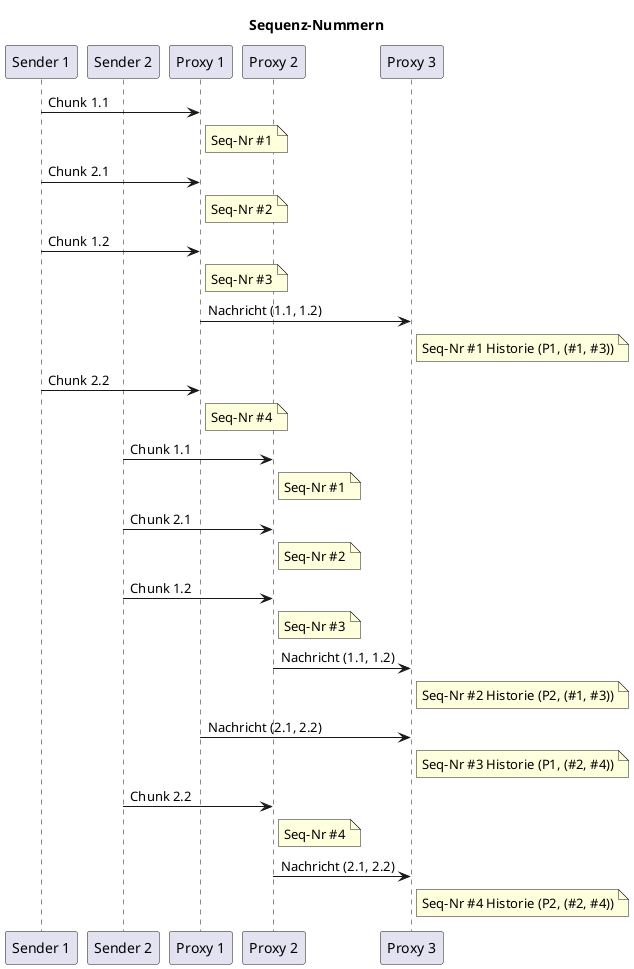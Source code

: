 @startuml
title Sequenz-Nummern

participant "Sender 1" as A1
participant "Sender 2" as A2
participant "Proxy 1" as P1
participant "Proxy 2" as P2
participant "Proxy 3" as P3

A1 -> P1: Chunk 1.1
note right of P1: Seq-Nr #1
A1 -> P1: Chunk 2.1
note right of P1: Seq-Nr #2
A1 -> P1: Chunk 1.2
note right of P1: Seq-Nr #3
P1 -> P3: Nachricht (1.1, 1.2)
note right of P3: Seq-Nr #1 Historie (P1, (#1, #3))
A1 -> P1: Chunk 2.2
note right of P1: Seq-Nr #4

A2 -> P2: Chunk 1.1
note right of P2: Seq-Nr #1
A2 -> P2: Chunk 2.1
note right of P2: Seq-Nr #2
A2 -> P2: Chunk 1.2
note right of P2: Seq-Nr #3
P2 -> P3: Nachricht (1.1, 1.2)
note right of P3: Seq-Nr #2 Historie (P2, (#1, #3))


P1 -> P3: Nachricht (2.1, 2.2)
note right of P3: Seq-Nr #3 Historie (P1, (#2, #4))

A2 -> P2: Chunk 2.2
note right of P2: Seq-Nr #4
P2 -> P3: Nachricht (2.1, 2.2)
note right of P3: Seq-Nr #4 Historie (P2, (#2, #4))

@enduml